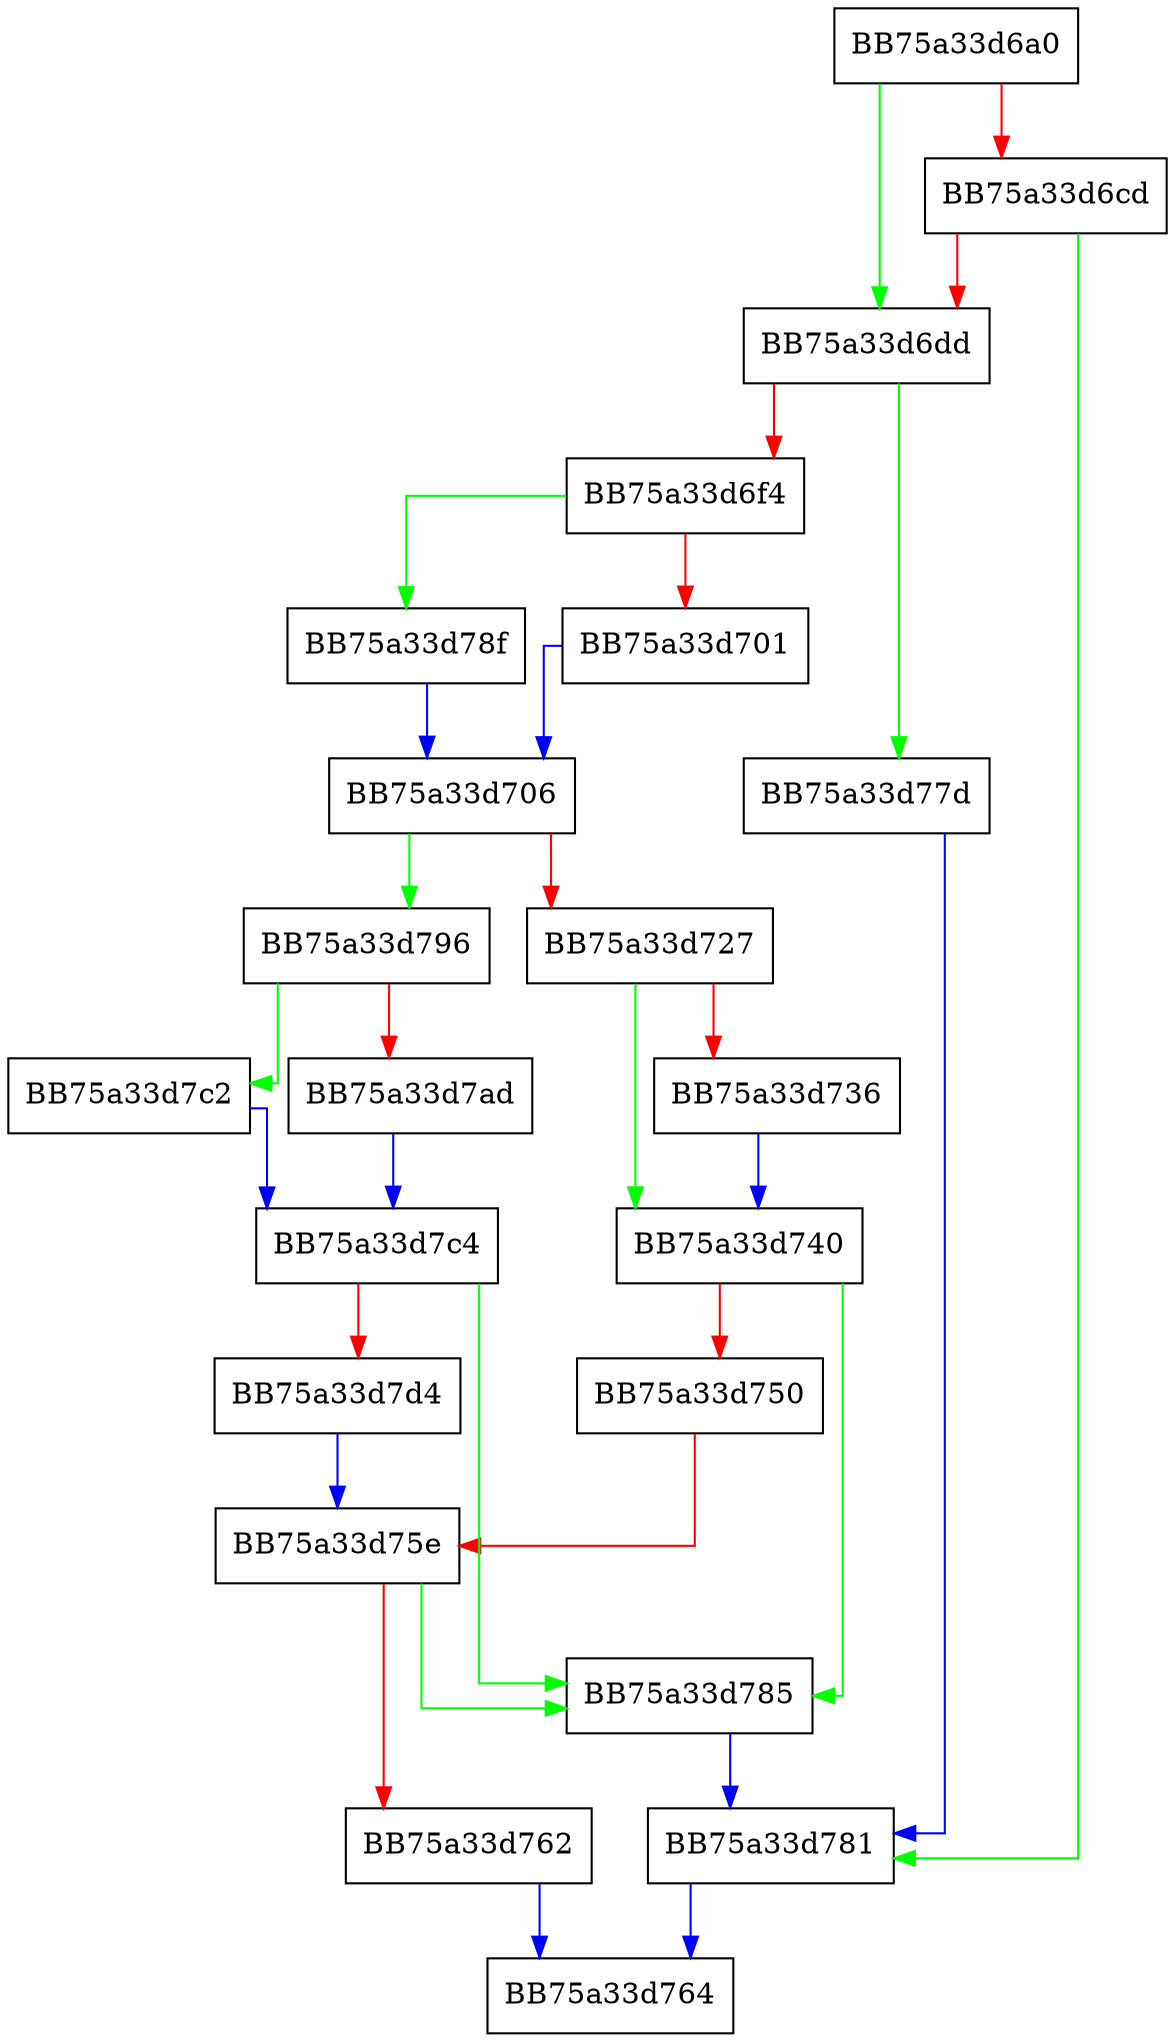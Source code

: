 digraph AllocNextState {
  node [shape="box"];
  graph [splines=ortho];
  BB75a33d6a0 -> BB75a33d6dd [color="green"];
  BB75a33d6a0 -> BB75a33d6cd [color="red"];
  BB75a33d6cd -> BB75a33d781 [color="green"];
  BB75a33d6cd -> BB75a33d6dd [color="red"];
  BB75a33d6dd -> BB75a33d77d [color="green"];
  BB75a33d6dd -> BB75a33d6f4 [color="red"];
  BB75a33d6f4 -> BB75a33d78f [color="green"];
  BB75a33d6f4 -> BB75a33d701 [color="red"];
  BB75a33d701 -> BB75a33d706 [color="blue"];
  BB75a33d706 -> BB75a33d796 [color="green"];
  BB75a33d706 -> BB75a33d727 [color="red"];
  BB75a33d727 -> BB75a33d740 [color="green"];
  BB75a33d727 -> BB75a33d736 [color="red"];
  BB75a33d736 -> BB75a33d740 [color="blue"];
  BB75a33d740 -> BB75a33d785 [color="green"];
  BB75a33d740 -> BB75a33d750 [color="red"];
  BB75a33d750 -> BB75a33d75e [color="red"];
  BB75a33d75e -> BB75a33d785 [color="green"];
  BB75a33d75e -> BB75a33d762 [color="red"];
  BB75a33d762 -> BB75a33d764 [color="blue"];
  BB75a33d77d -> BB75a33d781 [color="blue"];
  BB75a33d781 -> BB75a33d764 [color="blue"];
  BB75a33d785 -> BB75a33d781 [color="blue"];
  BB75a33d78f -> BB75a33d706 [color="blue"];
  BB75a33d796 -> BB75a33d7c2 [color="green"];
  BB75a33d796 -> BB75a33d7ad [color="red"];
  BB75a33d7ad -> BB75a33d7c4 [color="blue"];
  BB75a33d7c2 -> BB75a33d7c4 [color="blue"];
  BB75a33d7c4 -> BB75a33d785 [color="green"];
  BB75a33d7c4 -> BB75a33d7d4 [color="red"];
  BB75a33d7d4 -> BB75a33d75e [color="blue"];
}
